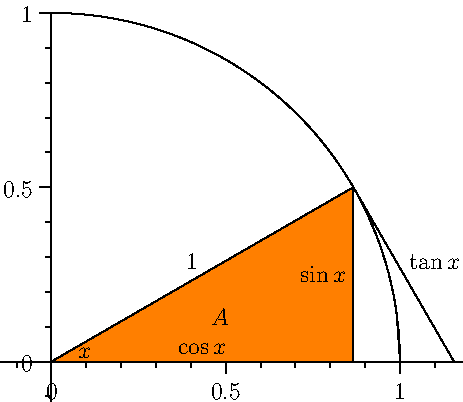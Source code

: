 import graph;
size(0,200);

real f(real x) { return sqrt(1-x^2); }

real theta = pi/6;

draw(graph(f,0,1), black);

path t1 = (0,0)--(cos(theta),0)--(cos(theta),sin(theta))--cycle;
path we = (0,0)--(1,0)..(cos(theta/3),sin(theta/3))..(cos(2theta/3),sin(2theta/3))..(cos(theta),sin(theta))--cycle;
path t2 = (0,0)--(1/cos(theta),0)--(cos(theta),sin(theta))--cycle;

filldraw(t1,orange);

draw(t1,black);
draw(we,black);
draw(t2,black);

label("$A$",0.5(cos(theta/2),sin(theta/2)));

label("$x$",0.1(cos(theta/2),sin(theta/2)));
label("$1$",0.5(cos(theta),sin(theta)),NW);
label("$\cos x$", 0.5(cos(theta),0),N);
label("$\sin x$", (cos(theta),0.5sin(theta)),W);
label("$\tan x$", 0.5((1/cos(theta),0)+(cos(theta),sin(theta))),NE);

xaxis(RightTicks);
yaxis(LeftTicks);

